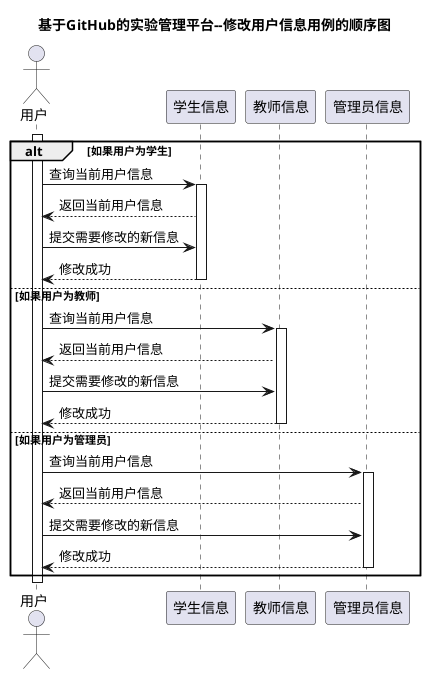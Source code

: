 @startuml
title 基于GitHub的实验管理平台--修改用户信息用例的顺序图
actor 用户
activate 用户
alt 如果用户为学生
    用户->学生信息:查询当前用户信息
    activate 学生信息
    学生信息-->用户:返回当前用户信息
    用户->学生信息:提交需要修改的新信息
    学生信息-->用户:修改成功
    deactivate 学生信息
else 如果用户为教师
    用户->教师信息:查询当前用户信息
    activate 教师信息
    教师信息-->用户:返回当前用户信息
    用户->教师信息:提交需要修改的新信息
    教师信息-->用户:修改成功
    deactivate 教师信息
else 如果用户为管理员
    用户->管理员信息:查询当前用户信息
    activate 管理员信息
    管理员信息-->用户:返回当前用户信息
    用户->管理员信息:提交需要修改的新信息
    管理员信息-->用户:修改成功
    deactivate 管理员信息
end
deactivate 用户
@enduml